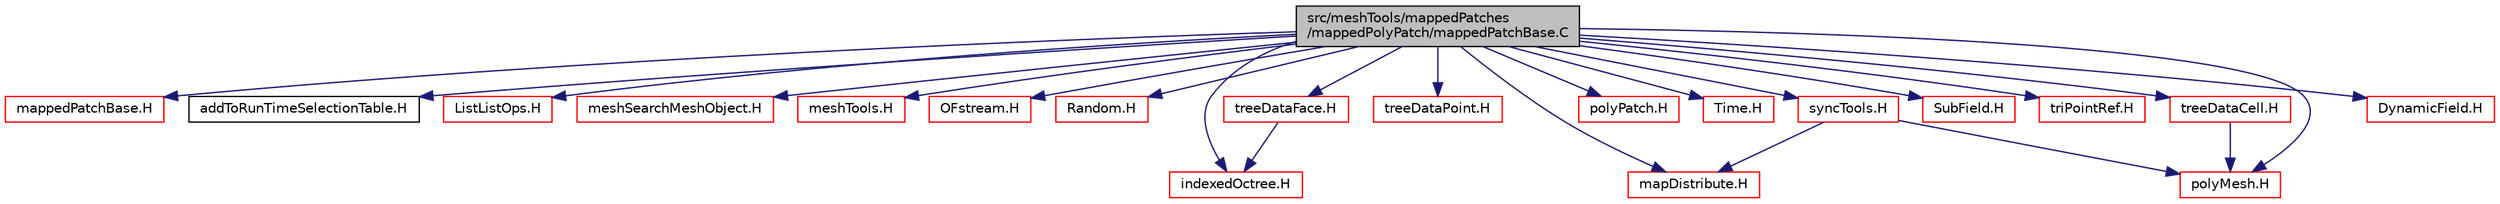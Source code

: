 digraph "src/meshTools/mappedPatches/mappedPolyPatch/mappedPatchBase.C"
{
  bgcolor="transparent";
  edge [fontname="Helvetica",fontsize="10",labelfontname="Helvetica",labelfontsize="10"];
  node [fontname="Helvetica",fontsize="10",shape=record];
  Node1 [label="src/meshTools/mappedPatches\l/mappedPolyPatch/mappedPatchBase.C",height=0.2,width=0.4,color="black", fillcolor="grey75", style="filled", fontcolor="black"];
  Node1 -> Node2 [color="midnightblue",fontsize="10",style="solid",fontname="Helvetica"];
  Node2 [label="mappedPatchBase.H",height=0.2,width=0.4,color="red",URL="$a07405.html"];
  Node1 -> Node3 [color="midnightblue",fontsize="10",style="solid",fontname="Helvetica"];
  Node3 [label="addToRunTimeSelectionTable.H",height=0.2,width=0.4,color="black",URL="$a07966.html",tooltip="Macros for easy insertion into run-time selection tables. "];
  Node1 -> Node4 [color="midnightblue",fontsize="10",style="solid",fontname="Helvetica"];
  Node4 [label="ListListOps.H",height=0.2,width=0.4,color="red",URL="$a07770.html"];
  Node1 -> Node5 [color="midnightblue",fontsize="10",style="solid",fontname="Helvetica"];
  Node5 [label="meshSearchMeshObject.H",height=0.2,width=0.4,color="red",URL="$a07419.html"];
  Node1 -> Node6 [color="midnightblue",fontsize="10",style="solid",fontname="Helvetica"];
  Node6 [label="meshTools.H",height=0.2,width=0.4,color="red",URL="$a07430.html"];
  Node1 -> Node7 [color="midnightblue",fontsize="10",style="solid",fontname="Helvetica"];
  Node7 [label="OFstream.H",height=0.2,width=0.4,color="red",URL="$a07898.html"];
  Node1 -> Node8 [color="midnightblue",fontsize="10",style="solid",fontname="Helvetica"];
  Node8 [label="Random.H",height=0.2,width=0.4,color="red",URL="$a09049.html"];
  Node1 -> Node9 [color="midnightblue",fontsize="10",style="solid",fontname="Helvetica"];
  Node9 [label="treeDataFace.H",height=0.2,width=0.4,color="red",URL="$a07392.html"];
  Node9 -> Node10 [color="midnightblue",fontsize="10",style="solid",fontname="Helvetica"];
  Node10 [label="indexedOctree.H",height=0.2,width=0.4,color="red",URL="$a07670.html"];
  Node1 -> Node11 [color="midnightblue",fontsize="10",style="solid",fontname="Helvetica"];
  Node11 [label="treeDataPoint.H",height=0.2,width=0.4,color="red",URL="$a07394.html"];
  Node1 -> Node10 [color="midnightblue",fontsize="10",style="solid",fontname="Helvetica"];
  Node1 -> Node12 [color="midnightblue",fontsize="10",style="solid",fontname="Helvetica"];
  Node12 [label="polyMesh.H",height=0.2,width=0.4,color="red",URL="$a08764.html"];
  Node1 -> Node13 [color="midnightblue",fontsize="10",style="solid",fontname="Helvetica"];
  Node13 [label="polyPatch.H",height=0.2,width=0.4,color="red",URL="$a08805.html"];
  Node1 -> Node14 [color="midnightblue",fontsize="10",style="solid",fontname="Helvetica"];
  Node14 [label="Time.H",height=0.2,width=0.4,color="red",URL="$a07978.html"];
  Node1 -> Node15 [color="midnightblue",fontsize="10",style="solid",fontname="Helvetica"];
  Node15 [label="mapDistribute.H",height=0.2,width=0.4,color="red",URL="$a08746.html"];
  Node1 -> Node16 [color="midnightblue",fontsize="10",style="solid",fontname="Helvetica"];
  Node16 [label="SubField.H",height=0.2,width=0.4,color="red",URL="$a08073.html"];
  Node1 -> Node17 [color="midnightblue",fontsize="10",style="solid",fontname="Helvetica"];
  Node17 [label="triPointRef.H",height=0.2,width=0.4,color="red",URL="$a08924.html"];
  Node1 -> Node18 [color="midnightblue",fontsize="10",style="solid",fontname="Helvetica"];
  Node18 [label="syncTools.H",height=0.2,width=0.4,color="red",URL="$a08810.html"];
  Node18 -> Node12 [color="midnightblue",fontsize="10",style="solid",fontname="Helvetica"];
  Node18 -> Node15 [color="midnightblue",fontsize="10",style="solid",fontname="Helvetica"];
  Node1 -> Node19 [color="midnightblue",fontsize="10",style="solid",fontname="Helvetica"];
  Node19 [label="treeDataCell.H",height=0.2,width=0.4,color="red",URL="$a07674.html"];
  Node19 -> Node12 [color="midnightblue",fontsize="10",style="solid",fontname="Helvetica"];
  Node1 -> Node20 [color="midnightblue",fontsize="10",style="solid",fontname="Helvetica"];
  Node20 [label="DynamicField.H",height=0.2,width=0.4,color="red",URL="$a08061.html"];
}
